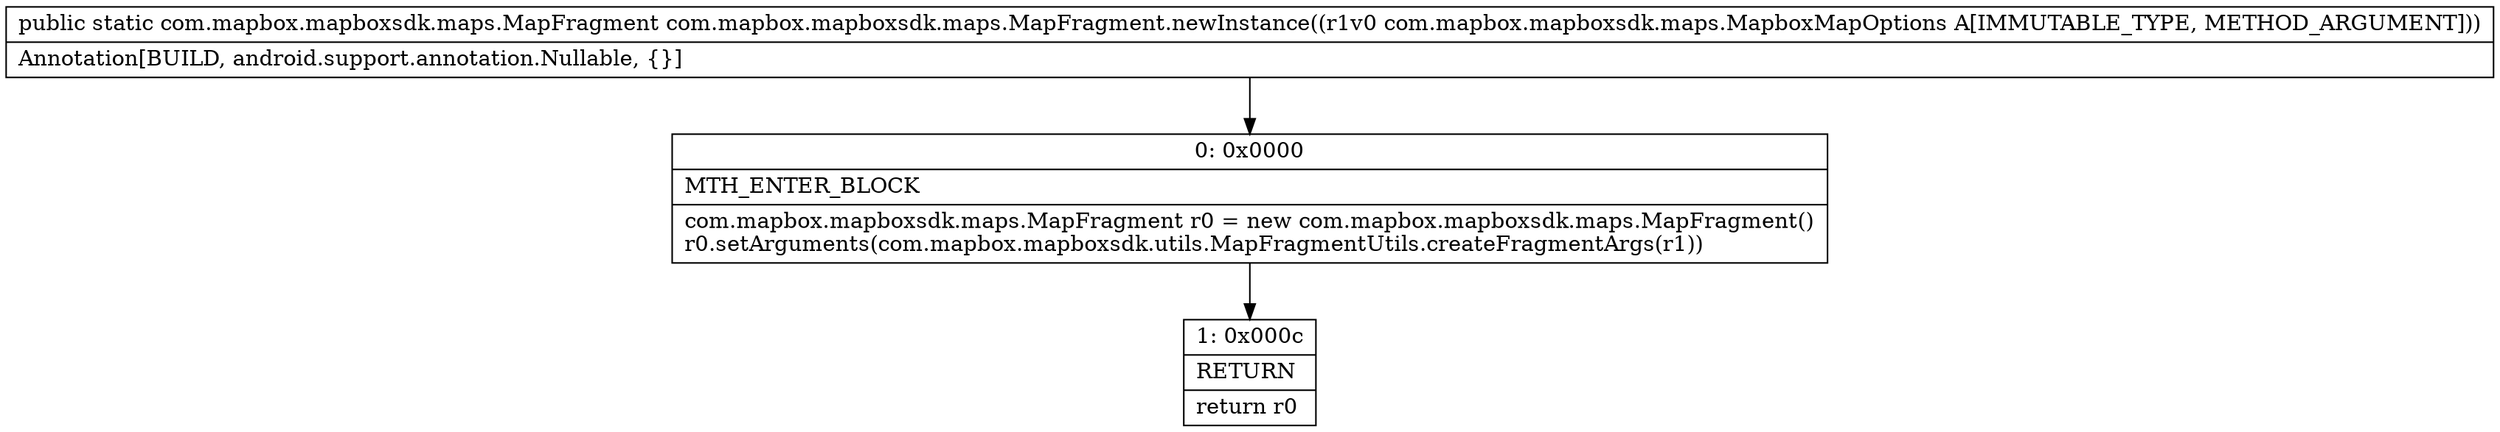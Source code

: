 digraph "CFG forcom.mapbox.mapboxsdk.maps.MapFragment.newInstance(Lcom\/mapbox\/mapboxsdk\/maps\/MapboxMapOptions;)Lcom\/mapbox\/mapboxsdk\/maps\/MapFragment;" {
Node_0 [shape=record,label="{0\:\ 0x0000|MTH_ENTER_BLOCK\l|com.mapbox.mapboxsdk.maps.MapFragment r0 = new com.mapbox.mapboxsdk.maps.MapFragment()\lr0.setArguments(com.mapbox.mapboxsdk.utils.MapFragmentUtils.createFragmentArgs(r1))\l}"];
Node_1 [shape=record,label="{1\:\ 0x000c|RETURN\l|return r0\l}"];
MethodNode[shape=record,label="{public static com.mapbox.mapboxsdk.maps.MapFragment com.mapbox.mapboxsdk.maps.MapFragment.newInstance((r1v0 com.mapbox.mapboxsdk.maps.MapboxMapOptions A[IMMUTABLE_TYPE, METHOD_ARGUMENT]))  | Annotation[BUILD, android.support.annotation.Nullable, \{\}]\l}"];
MethodNode -> Node_0;
Node_0 -> Node_1;
}

